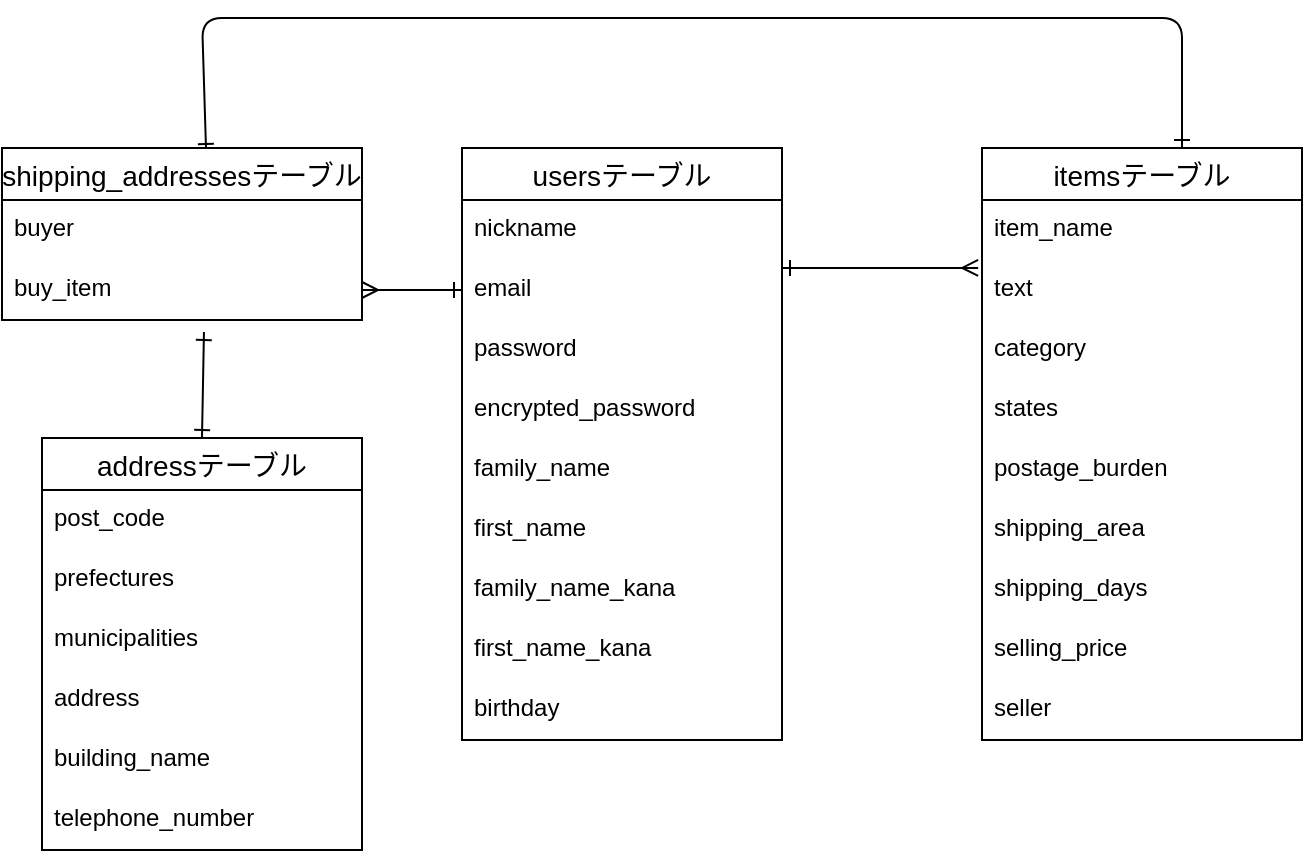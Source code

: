 <mxfile>
    <diagram id="xTTQWdHE8vscFvjMhwUI" name="ページ1">
        <mxGraphModel dx="817" dy="787" grid="1" gridSize="10" guides="1" tooltips="1" connect="0" arrows="0" fold="1" page="1" pageScale="1" pageWidth="827" pageHeight="1169" math="0" shadow="0">
            <root>
                <mxCell id="0"/>
                <mxCell id="1" parent="0"/>
                <mxCell id="25" value="usersテーブル" style="swimlane;fontStyle=0;childLayout=stackLayout;horizontal=1;startSize=26;horizontalStack=0;resizeParent=1;resizeParentMax=0;resizeLast=0;collapsible=1;marginBottom=0;align=center;fontSize=14;rounded=0;" parent="1" vertex="1">
                    <mxGeometry x="240" y="125" width="160" height="296" as="geometry"/>
                </mxCell>
                <mxCell id="26" value="nickname" style="text;strokeColor=none;fillColor=none;spacingLeft=4;spacingRight=4;overflow=hidden;rotatable=0;points=[[0,0.5],[1,0.5]];portConstraint=eastwest;fontSize=12;rounded=0;" parent="25" vertex="1">
                    <mxGeometry y="26" width="160" height="30" as="geometry"/>
                </mxCell>
                <mxCell id="27" value="email" style="text;strokeColor=none;fillColor=none;spacingLeft=4;spacingRight=4;overflow=hidden;rotatable=0;points=[[0,0.5],[1,0.5]];portConstraint=eastwest;fontSize=12;rounded=0;" parent="25" vertex="1">
                    <mxGeometry y="56" width="160" height="30" as="geometry"/>
                </mxCell>
                <mxCell id="28" value="password" style="text;strokeColor=none;fillColor=none;spacingLeft=4;spacingRight=4;overflow=hidden;rotatable=0;points=[[0,0.5],[1,0.5]];portConstraint=eastwest;fontSize=12;rounded=0;" parent="25" vertex="1">
                    <mxGeometry y="86" width="160" height="30" as="geometry"/>
                </mxCell>
                <mxCell id="45" value="encrypted_password" style="text;strokeColor=none;fillColor=none;spacingLeft=4;spacingRight=4;overflow=hidden;rotatable=0;points=[[0,0.5],[1,0.5]];portConstraint=eastwest;fontSize=12;rounded=0;" parent="25" vertex="1">
                    <mxGeometry y="116" width="160" height="30" as="geometry"/>
                </mxCell>
                <mxCell id="86" value="family_name" style="text;strokeColor=none;fillColor=none;spacingLeft=4;spacingRight=4;overflow=hidden;rotatable=0;points=[[0,0.5],[1,0.5]];portConstraint=eastwest;fontSize=12;" parent="25" vertex="1">
                    <mxGeometry y="146" width="160" height="30" as="geometry"/>
                </mxCell>
                <mxCell id="104" value="first_name" style="text;strokeColor=none;fillColor=none;spacingLeft=4;spacingRight=4;overflow=hidden;rotatable=0;points=[[0,0.5],[1,0.5]];portConstraint=eastwest;fontSize=12;" parent="25" vertex="1">
                    <mxGeometry y="176" width="160" height="30" as="geometry"/>
                </mxCell>
                <mxCell id="105" value="family_name_kana" style="text;strokeColor=none;fillColor=none;spacingLeft=4;spacingRight=4;overflow=hidden;rotatable=0;points=[[0,0.5],[1,0.5]];portConstraint=eastwest;fontSize=12;" parent="25" vertex="1">
                    <mxGeometry y="206" width="160" height="30" as="geometry"/>
                </mxCell>
                <mxCell id="88" value="first_name_kana" style="text;strokeColor=none;fillColor=none;spacingLeft=4;spacingRight=4;overflow=hidden;rotatable=0;points=[[0,0.5],[1,0.5]];portConstraint=eastwest;fontSize=12;" parent="25" vertex="1">
                    <mxGeometry y="236" width="160" height="30" as="geometry"/>
                </mxCell>
                <mxCell id="89" value="birthday" style="text;strokeColor=none;fillColor=none;spacingLeft=4;spacingRight=4;overflow=hidden;rotatable=0;points=[[0,0.5],[1,0.5]];portConstraint=eastwest;fontSize=12;" parent="25" vertex="1">
                    <mxGeometry y="266" width="160" height="30" as="geometry"/>
                </mxCell>
                <mxCell id="48" value="itemsテーブル" style="swimlane;fontStyle=0;childLayout=stackLayout;horizontal=1;startSize=26;horizontalStack=0;resizeParent=1;resizeParentMax=0;resizeLast=0;collapsible=1;marginBottom=0;align=center;fontSize=14;rounded=0;" parent="1" vertex="1">
                    <mxGeometry x="500" y="125" width="160" height="296" as="geometry"/>
                </mxCell>
                <mxCell id="49" value="item_name" style="text;strokeColor=none;fillColor=none;spacingLeft=4;spacingRight=4;overflow=hidden;rotatable=0;points=[[0,0.5],[1,0.5]];portConstraint=eastwest;fontSize=12;rounded=0;" parent="48" vertex="1">
                    <mxGeometry y="26" width="160" height="30" as="geometry"/>
                </mxCell>
                <mxCell id="50" value="text" style="text;strokeColor=none;fillColor=none;spacingLeft=4;spacingRight=4;overflow=hidden;rotatable=0;points=[[0,0.5],[1,0.5]];portConstraint=eastwest;fontSize=12;rounded=0;" parent="48" vertex="1">
                    <mxGeometry y="56" width="160" height="30" as="geometry"/>
                </mxCell>
                <mxCell id="51" value="category" style="text;strokeColor=none;fillColor=none;spacingLeft=4;spacingRight=4;overflow=hidden;rotatable=0;points=[[0,0.5],[1,0.5]];portConstraint=eastwest;fontSize=12;rounded=0;" parent="48" vertex="1">
                    <mxGeometry y="86" width="160" height="30" as="geometry"/>
                </mxCell>
                <mxCell id="94" value="states" style="text;strokeColor=none;fillColor=none;spacingLeft=4;spacingRight=4;overflow=hidden;rotatable=0;points=[[0,0.5],[1,0.5]];portConstraint=eastwest;fontSize=12;" parent="48" vertex="1">
                    <mxGeometry y="116" width="160" height="30" as="geometry"/>
                </mxCell>
                <mxCell id="91" value="postage_burden" style="text;strokeColor=none;fillColor=none;spacingLeft=4;spacingRight=4;overflow=hidden;rotatable=0;points=[[0,0.5],[1,0.5]];portConstraint=eastwest;fontSize=12;" parent="48" vertex="1">
                    <mxGeometry y="146" width="160" height="30" as="geometry"/>
                </mxCell>
                <mxCell id="92" value="shipping_area" style="text;strokeColor=none;fillColor=none;spacingLeft=4;spacingRight=4;overflow=hidden;rotatable=0;points=[[0,0.5],[1,0.5]];portConstraint=eastwest;fontSize=12;" parent="48" vertex="1">
                    <mxGeometry y="176" width="160" height="30" as="geometry"/>
                </mxCell>
                <mxCell id="93" value="shipping_days" style="text;strokeColor=none;fillColor=none;spacingLeft=4;spacingRight=4;overflow=hidden;rotatable=0;points=[[0,0.5],[1,0.5]];portConstraint=eastwest;fontSize=12;" parent="48" vertex="1">
                    <mxGeometry y="206" width="160" height="30" as="geometry"/>
                </mxCell>
                <mxCell id="95" value="selling_price" style="text;strokeColor=none;fillColor=none;spacingLeft=4;spacingRight=4;overflow=hidden;rotatable=0;points=[[0,0.5],[1,0.5]];portConstraint=eastwest;fontSize=12;" parent="48" vertex="1">
                    <mxGeometry y="236" width="160" height="30" as="geometry"/>
                </mxCell>
                <mxCell id="96" value="seller" style="text;strokeColor=none;fillColor=none;spacingLeft=4;spacingRight=4;overflow=hidden;rotatable=0;points=[[0,0.5],[1,0.5]];portConstraint=eastwest;fontSize=12;" parent="48" vertex="1">
                    <mxGeometry y="266" width="160" height="30" as="geometry"/>
                </mxCell>
                <mxCell id="52" value="addressテーブル" style="swimlane;fontStyle=0;childLayout=stackLayout;horizontal=1;startSize=26;horizontalStack=0;resizeParent=1;resizeParentMax=0;resizeLast=0;collapsible=1;marginBottom=0;align=center;fontSize=14;rounded=0;" parent="1" vertex="1">
                    <mxGeometry x="30" y="270" width="160" height="206" as="geometry"/>
                </mxCell>
                <mxCell id="53" value="post_code" style="text;strokeColor=none;fillColor=none;spacingLeft=4;spacingRight=4;overflow=hidden;rotatable=0;points=[[0,0.5],[1,0.5]];portConstraint=eastwest;fontSize=12;rounded=0;" parent="52" vertex="1">
                    <mxGeometry y="26" width="160" height="30" as="geometry"/>
                </mxCell>
                <mxCell id="55" value="prefectures" style="text;strokeColor=none;fillColor=none;spacingLeft=4;spacingRight=4;overflow=hidden;rotatable=0;points=[[0,0.5],[1,0.5]];portConstraint=eastwest;fontSize=12;rounded=0;" parent="52" vertex="1">
                    <mxGeometry y="56" width="160" height="30" as="geometry"/>
                </mxCell>
                <mxCell id="98" value="municipalities" style="text;strokeColor=none;fillColor=none;spacingLeft=4;spacingRight=4;overflow=hidden;rotatable=0;points=[[0,0.5],[1,0.5]];portConstraint=eastwest;fontSize=12;" parent="52" vertex="1">
                    <mxGeometry y="86" width="160" height="30" as="geometry"/>
                </mxCell>
                <mxCell id="99" value="address" style="text;strokeColor=none;fillColor=none;spacingLeft=4;spacingRight=4;overflow=hidden;rotatable=0;points=[[0,0.5],[1,0.5]];portConstraint=eastwest;fontSize=12;" parent="52" vertex="1">
                    <mxGeometry y="116" width="160" height="30" as="geometry"/>
                </mxCell>
                <mxCell id="100" value="building_name" style="text;strokeColor=none;fillColor=none;spacingLeft=4;spacingRight=4;overflow=hidden;rotatable=0;points=[[0,0.5],[1,0.5]];portConstraint=eastwest;fontSize=12;" parent="52" vertex="1">
                    <mxGeometry y="146" width="160" height="30" as="geometry"/>
                </mxCell>
                <mxCell id="101" value="telephone_number" style="text;strokeColor=none;fillColor=none;spacingLeft=4;spacingRight=4;overflow=hidden;rotatable=0;points=[[0,0.5],[1,0.5]];portConstraint=eastwest;fontSize=12;" parent="52" vertex="1">
                    <mxGeometry y="176" width="160" height="30" as="geometry"/>
                </mxCell>
                <mxCell id="80" style="edgeStyle=none;html=1;exitX=0.567;exitY=0.023;exitDx=0;exitDy=0;entryX=0.625;entryY=0;entryDx=0;entryDy=0;entryPerimeter=0;startArrow=ERone;startFill=0;endArrow=ERone;endFill=0;exitPerimeter=0;" parent="1" source="69" target="48" edge="1">
                    <mxGeometry relative="1" as="geometry">
                        <Array as="points">
                            <mxPoint x="110" y="60"/>
                            <mxPoint x="600" y="60"/>
                        </Array>
                    </mxGeometry>
                </mxCell>
                <mxCell id="69" value="shipping_addressesテーブル" style="swimlane;fontStyle=0;childLayout=stackLayout;horizontal=1;startSize=26;horizontalStack=0;resizeParent=1;resizeParentMax=0;resizeLast=0;collapsible=1;marginBottom=0;align=center;fontSize=14;rounded=0;" parent="1" vertex="1">
                    <mxGeometry x="10" y="125" width="180" height="86" as="geometry"/>
                </mxCell>
                <mxCell id="70" value="buyer" style="text;strokeColor=none;fillColor=none;spacingLeft=4;spacingRight=4;overflow=hidden;rotatable=0;points=[[0,0.5],[1,0.5]];portConstraint=eastwest;fontSize=12;rounded=0;" parent="69" vertex="1">
                    <mxGeometry y="26" width="180" height="30" as="geometry"/>
                </mxCell>
                <mxCell id="71" value="buy_item" style="text;strokeColor=none;fillColor=none;spacingLeft=4;spacingRight=4;overflow=hidden;rotatable=0;points=[[0,0.5],[1,0.5]];portConstraint=eastwest;fontSize=12;rounded=0;" parent="69" vertex="1">
                    <mxGeometry y="56" width="180" height="30" as="geometry"/>
                </mxCell>
                <mxCell id="78" style="edgeStyle=none;html=1;entryX=-0.012;entryY=0.133;entryDx=0;entryDy=0;entryPerimeter=0;startArrow=ERone;startFill=0;endArrow=ERmany;endFill=0;" parent="1" target="50" edge="1">
                    <mxGeometry relative="1" as="geometry">
                        <mxPoint x="400" y="185" as="sourcePoint"/>
                    </mxGeometry>
                </mxCell>
                <mxCell id="79" style="edgeStyle=none;html=1;exitX=1;exitY=0.5;exitDx=0;exitDy=0;entryX=0;entryY=0.5;entryDx=0;entryDy=0;startArrow=ERmany;startFill=0;endArrow=ERone;endFill=0;" parent="1" source="71" target="27" edge="1">
                    <mxGeometry relative="1" as="geometry"/>
                </mxCell>
                <mxCell id="106" style="edgeStyle=none;html=1;entryX=0.561;entryY=1.2;entryDx=0;entryDy=0;startArrow=ERone;startFill=0;endArrow=ERone;endFill=0;entryPerimeter=0;" parent="1" target="71" edge="1">
                    <mxGeometry relative="1" as="geometry">
                        <mxPoint x="110" y="270" as="sourcePoint"/>
                        <mxPoint x="250" y="206" as="targetPoint"/>
                        <Array as="points"/>
                    </mxGeometry>
                </mxCell>
            </root>
        </mxGraphModel>
    </diagram>
</mxfile>